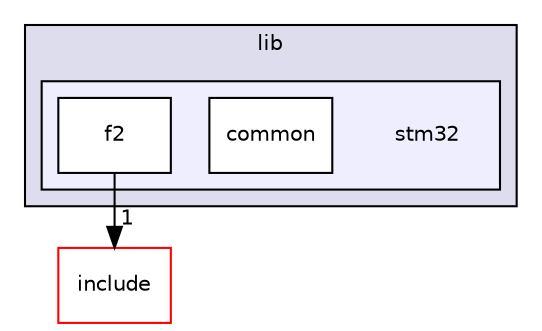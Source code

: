 digraph "stm32" {
  compound=true
  node [ fontsize="10", fontname="Helvetica"];
  edge [ labelfontsize="10", labelfontname="Helvetica"];
  subgraph clusterdir_97aefd0d527b934f1d99a682da8fe6a9 {
    graph [ bgcolor="#ddddee", pencolor="black", label="lib" fontname="Helvetica", fontsize="10", URL="dir_97aefd0d527b934f1d99a682da8fe6a9.html"]
  subgraph clusterdir_4ec17005d2b9378bd9434f3627484c7d {
    graph [ bgcolor="#eeeeff", pencolor="black", label="" URL="dir_4ec17005d2b9378bd9434f3627484c7d.html"];
    dir_4ec17005d2b9378bd9434f3627484c7d [shape=plaintext label="stm32"];
    dir_205c2b2ce3ef6e2ec6e02a16510d5024 [shape=box label="common" color="black" fillcolor="white" style="filled" URL="dir_205c2b2ce3ef6e2ec6e02a16510d5024.html"];
    dir_9a96d0b50e61e8f560b146618554cfba [shape=box label="f2" color="black" fillcolor="white" style="filled" URL="dir_9a96d0b50e61e8f560b146618554cfba.html"];
  }
  }
  dir_d44c64559bbebec7f509842c48db8b23 [shape=box label="include" fillcolor="white" style="filled" color="red" URL="dir_d44c64559bbebec7f509842c48db8b23.html"];
  dir_9a96d0b50e61e8f560b146618554cfba->dir_d44c64559bbebec7f509842c48db8b23 [headlabel="1", labeldistance=1.5 headhref="dir_000007_000003.html"];
}
